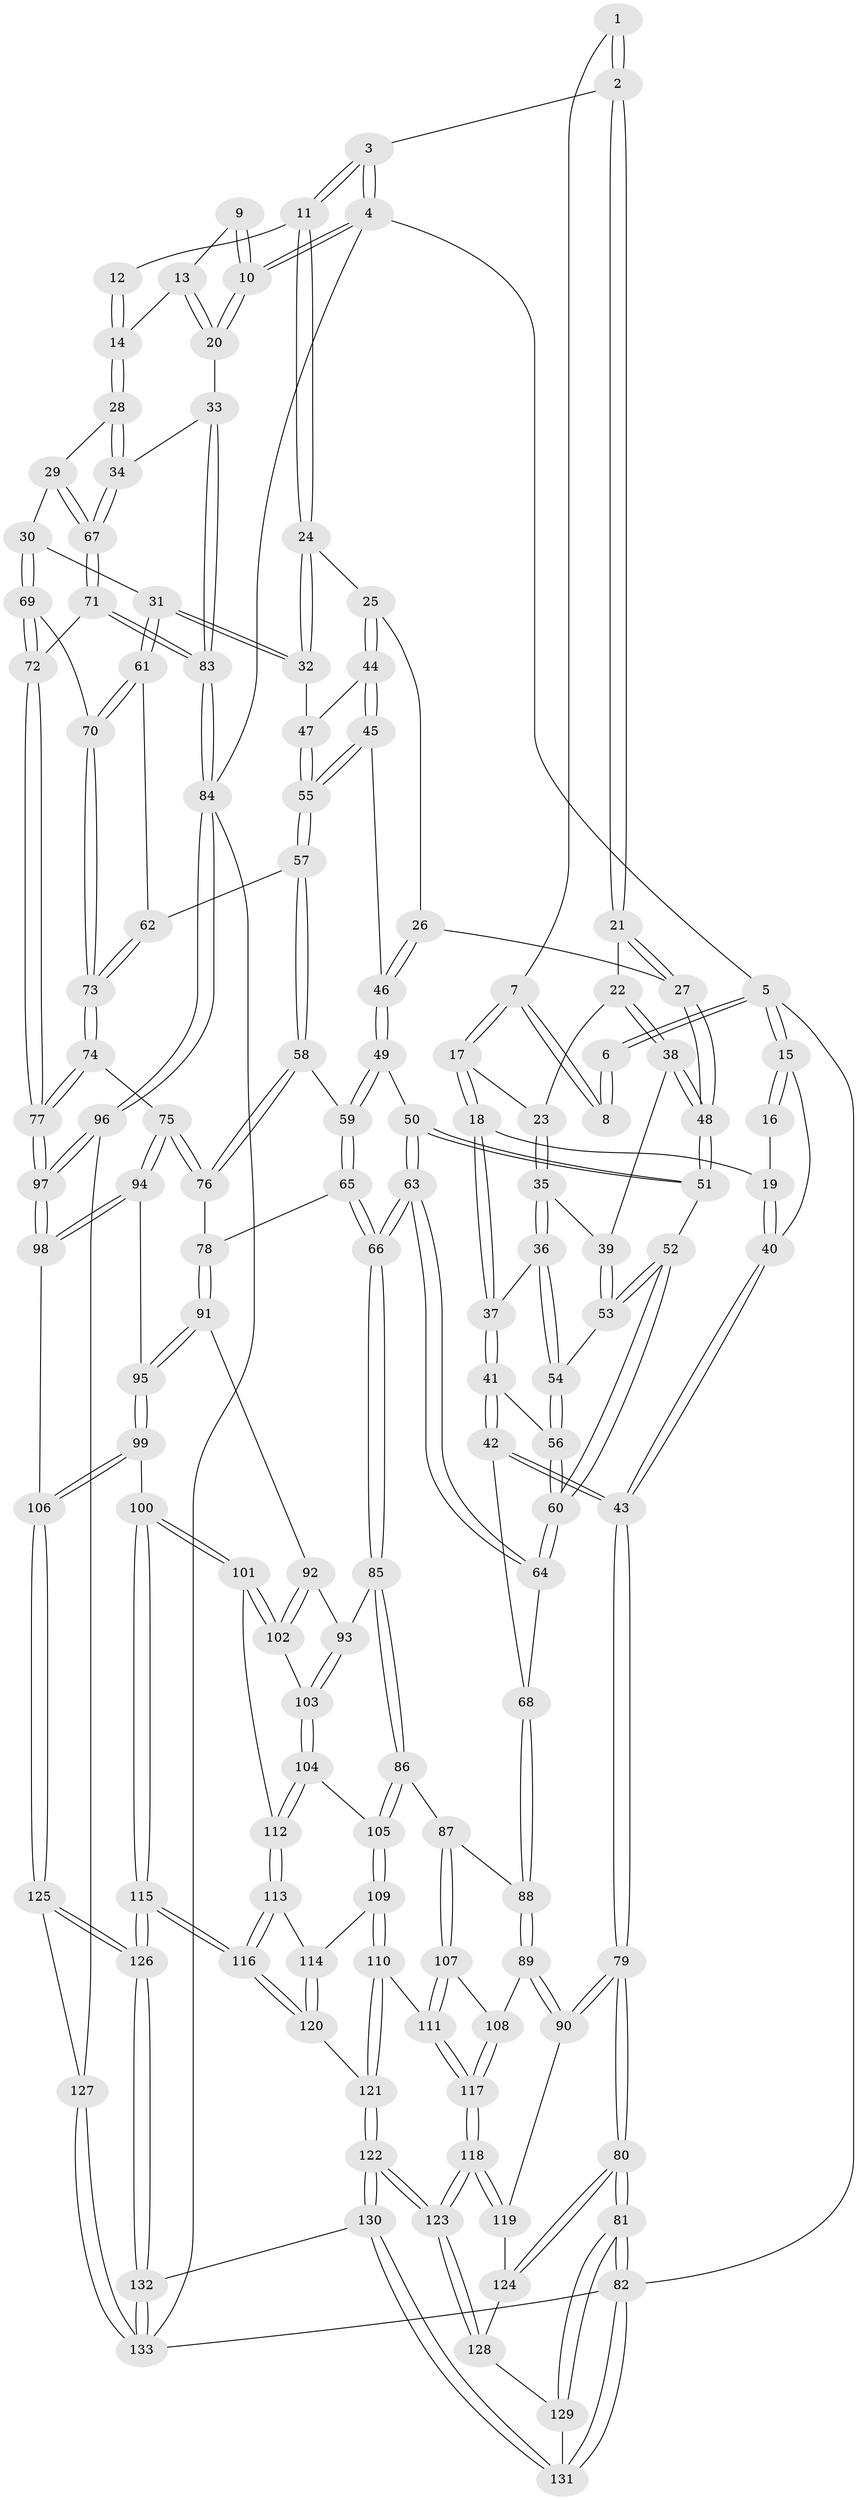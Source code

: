 // Generated by graph-tools (version 1.1) at 2025/38/03/09/25 02:38:21]
// undirected, 133 vertices, 329 edges
graph export_dot {
graph [start="1"]
  node [color=gray90,style=filled];
  1 [pos="+0.3032581244900815+0"];
  2 [pos="+0.4329818935811014+0"];
  3 [pos="+0.6132530645497003+0"];
  4 [pos="+1+0"];
  5 [pos="+0+0"];
  6 [pos="+0.05234802699986791+0"];
  7 [pos="+0.1306762900648979+0.06299068421901241"];
  8 [pos="+0.11765787472066279+0.0578861861850371"];
  9 [pos="+0.9135639994015707+0.04365432576845335"];
  10 [pos="+1+0"];
  11 [pos="+0.6373392361007254+0"];
  12 [pos="+0.8117957235373183+0.022474330886461384"];
  13 [pos="+0.90069393426743+0.08285950753127427"];
  14 [pos="+0.8649908228580236+0.11329842129540688"];
  15 [pos="+0+0"];
  16 [pos="+0.1146685152510345+0.057731737389950646"];
  17 [pos="+0.14194676446077276+0.0790526538301995"];
  18 [pos="+0.1095149663077043+0.14286900274016773"];
  19 [pos="+0.019298768868984153+0.12089598611511396"];
  20 [pos="+1+0.20331034242679397"];
  21 [pos="+0.38306031351551845+0"];
  22 [pos="+0.2435377821453772+0.09699280629705297"];
  23 [pos="+0.23114034169618747+0.10425505658914368"];
  24 [pos="+0.6636420450518367+0.0461681044841684"];
  25 [pos="+0.5393351611468712+0.16901224831173509"];
  26 [pos="+0.49655991199978305+0.13865859835316038"];
  27 [pos="+0.3849209172316335+0.011408803911263683"];
  28 [pos="+0.849358433983086+0.23824449799108385"];
  29 [pos="+0.8429605306044327+0.2398946556497261"];
  30 [pos="+0.784757164311649+0.24241729708269952"];
  31 [pos="+0.7433573254305218+0.22340713395837727"];
  32 [pos="+0.7075553791838743+0.18297942869441042"];
  33 [pos="+1+0.2544253737512863"];
  34 [pos="+1+0.26721275783367954"];
  35 [pos="+0.19805042010451193+0.18804031015174674"];
  36 [pos="+0.19166166883770439+0.19392504858848025"];
  37 [pos="+0.14027426016034183+0.21815856998445626"];
  38 [pos="+0.27785580191023995+0.19359005871857105"];
  39 [pos="+0.24259486588879942+0.2032814010126718"];
  40 [pos="+0+0.15044567549262164"];
  41 [pos="+0.10237960766959166+0.27673001666835223"];
  42 [pos="+0+0.36280096475370255"];
  43 [pos="+0+0.3916713308864395"];
  44 [pos="+0.5426630706852613+0.2126642475556464"];
  45 [pos="+0.5050968242196415+0.2437598403525524"];
  46 [pos="+0.49714370437742306+0.24335737397811721"];
  47 [pos="+0.6143968180917175+0.2154369797513443"];
  48 [pos="+0.38272655552322793+0.20550951770916046"];
  49 [pos="+0.4001358864288768+0.25203713991918913"];
  50 [pos="+0.39879177460347787+0.2513239431826456"];
  51 [pos="+0.3880083216886301+0.23862407104122554"];
  52 [pos="+0.3417983396963752+0.25354117713612256"];
  53 [pos="+0.2883605520381551+0.25575700249353106"];
  54 [pos="+0.2487378143920522+0.2750717499632999"];
  55 [pos="+0.5628137764186754+0.31889783789437604"];
  56 [pos="+0.22921525388359587+0.306138619498987"];
  57 [pos="+0.5738300883154761+0.3532706802264997"];
  58 [pos="+0.47946605139881016+0.40856851345652034"];
  59 [pos="+0.4789953659726022+0.4085097243463293"];
  60 [pos="+0.2562883689937805+0.3636770958405895"];
  61 [pos="+0.6155956580252566+0.3497149034411588"];
  62 [pos="+0.5855350559171948+0.3556655814036558"];
  63 [pos="+0.29717674794076354+0.44796009549430404"];
  64 [pos="+0.2647719230203511+0.4371988578719827"];
  65 [pos="+0.3948739248999539+0.45959473796485883"];
  66 [pos="+0.3312477454293912+0.4754161275698086"];
  67 [pos="+0.8603719130301376+0.479906058480321"];
  68 [pos="+0.2130087900837754+0.44750307585610816"];
  69 [pos="+0.7455211596739906+0.42331253785168427"];
  70 [pos="+0.7120599535141048+0.4279338220461717"];
  71 [pos="+0.8501681976927028+0.5019380116434858"];
  72 [pos="+0.839105919212286+0.5136265747249024"];
  73 [pos="+0.6276899827060471+0.5040100773295622"];
  74 [pos="+0.6120823881436418+0.5378201899925317"];
  75 [pos="+0.6102781692001662+0.5393603832587422"];
  76 [pos="+0.516694065009505+0.46248572013158634"];
  77 [pos="+0.8356437434434646+0.5564469252921816"];
  78 [pos="+0.4733695327302244+0.550762484215028"];
  79 [pos="+0+0.569010890620204"];
  80 [pos="+0+0.9270572877550451"];
  81 [pos="+0+1"];
  82 [pos="+0+1"];
  83 [pos="+1+0.4538245519670905"];
  84 [pos="+1+0.7528586640053494"];
  85 [pos="+0.3345087106472427+0.5553360642245807"];
  86 [pos="+0.22678158554439456+0.6421061422611363"];
  87 [pos="+0.19658587106188882+0.636575361772618"];
  88 [pos="+0.15414770213775478+0.6197212243480792"];
  89 [pos="+0.01719488546310484+0.6455655880714831"];
  90 [pos="+0+0.63800300993344"];
  91 [pos="+0.4864033499499733+0.5960829287424224"];
  92 [pos="+0.46239151362660336+0.605442190238152"];
  93 [pos="+0.3717850675577456+0.5964672612149206"];
  94 [pos="+0.599691926175587+0.5716017255054995"];
  95 [pos="+0.5620033985168003+0.6090654729965334"];
  96 [pos="+0.9106562661428438+0.7551322351980099"];
  97 [pos="+0.876175582205758+0.7170326078288691"];
  98 [pos="+0.7739273485304039+0.7018299608864945"];
  99 [pos="+0.5650778676064885+0.7385381275549078"];
  100 [pos="+0.49484063797630207+0.7446177578729662"];
  101 [pos="+0.4718919565525917+0.73716970900907"];
  102 [pos="+0.44495806743494803+0.6935908734082799"];
  103 [pos="+0.36685471954421656+0.6755001624695873"];
  104 [pos="+0.35548815019116564+0.6921154923704279"];
  105 [pos="+0.28350046994239547+0.7240918945217965"];
  106 [pos="+0.5734713457788765+0.7468193509921807"];
  107 [pos="+0.18214750460427878+0.7653257692674618"];
  108 [pos="+0.028150500532447442+0.6577014938487213"];
  109 [pos="+0.2792971214665034+0.755122357431863"];
  110 [pos="+0.2534280403131892+0.7727159996958521"];
  111 [pos="+0.19054533139626045+0.7796065645369891"];
  112 [pos="+0.40484282484902423+0.7630628307657695"];
  113 [pos="+0.39732227071793014+0.77584408778633"];
  114 [pos="+0.2850821581159177+0.760661181637"];
  115 [pos="+0.41007760877576677+0.9365201963258747"];
  116 [pos="+0.3888469626405773+0.911786208290097"];
  117 [pos="+0.1436620938039382+0.8392414820605166"];
  118 [pos="+0.13995951776561313+0.8614962029577347"];
  119 [pos="+0.03830188091045422+0.8007419589324692"];
  120 [pos="+0.36278898317034974+0.897229977675812"];
  121 [pos="+0.2388061930630624+0.8866674757511129"];
  122 [pos="+0.1762692833261657+0.9144257266582407"];
  123 [pos="+0.14158921965873708+0.8891371949735802"];
  124 [pos="+0.034346080854503344+0.8532659178290474"];
  125 [pos="+0.5915159145782134+0.848917220040144"];
  126 [pos="+0.48853992217629866+1"];
  127 [pos="+0.8547677762208679+0.8391782446643942"];
  128 [pos="+0.08842433909511797+0.9053819436687606"];
  129 [pos="+0.08232639911501685+0.9108030702084579"];
  130 [pos="+0.24181525859835332+1"];
  131 [pos="+0.1316001681851478+1"];
  132 [pos="+0.4955754558932767+1"];
  133 [pos="+0.7343780694279446+1"];
  1 -- 2;
  1 -- 2;
  1 -- 7;
  2 -- 3;
  2 -- 21;
  2 -- 21;
  3 -- 4;
  3 -- 4;
  3 -- 11;
  3 -- 11;
  4 -- 5;
  4 -- 10;
  4 -- 10;
  4 -- 84;
  5 -- 6;
  5 -- 6;
  5 -- 15;
  5 -- 15;
  5 -- 82;
  6 -- 8;
  6 -- 8;
  7 -- 8;
  7 -- 8;
  7 -- 17;
  7 -- 17;
  9 -- 10;
  9 -- 10;
  9 -- 13;
  10 -- 20;
  10 -- 20;
  11 -- 12;
  11 -- 24;
  11 -- 24;
  12 -- 14;
  12 -- 14;
  13 -- 14;
  13 -- 20;
  13 -- 20;
  14 -- 28;
  14 -- 28;
  15 -- 16;
  15 -- 16;
  15 -- 40;
  16 -- 19;
  17 -- 18;
  17 -- 18;
  17 -- 23;
  18 -- 19;
  18 -- 37;
  18 -- 37;
  19 -- 40;
  19 -- 40;
  20 -- 33;
  21 -- 22;
  21 -- 27;
  21 -- 27;
  22 -- 23;
  22 -- 38;
  22 -- 38;
  23 -- 35;
  23 -- 35;
  24 -- 25;
  24 -- 32;
  24 -- 32;
  25 -- 26;
  25 -- 44;
  25 -- 44;
  26 -- 27;
  26 -- 46;
  26 -- 46;
  27 -- 48;
  27 -- 48;
  28 -- 29;
  28 -- 34;
  28 -- 34;
  29 -- 30;
  29 -- 67;
  29 -- 67;
  30 -- 31;
  30 -- 69;
  30 -- 69;
  31 -- 32;
  31 -- 32;
  31 -- 61;
  31 -- 61;
  32 -- 47;
  33 -- 34;
  33 -- 83;
  33 -- 83;
  34 -- 67;
  34 -- 67;
  35 -- 36;
  35 -- 36;
  35 -- 39;
  36 -- 37;
  36 -- 54;
  36 -- 54;
  37 -- 41;
  37 -- 41;
  38 -- 39;
  38 -- 48;
  38 -- 48;
  39 -- 53;
  39 -- 53;
  40 -- 43;
  40 -- 43;
  41 -- 42;
  41 -- 42;
  41 -- 56;
  42 -- 43;
  42 -- 43;
  42 -- 68;
  43 -- 79;
  43 -- 79;
  44 -- 45;
  44 -- 45;
  44 -- 47;
  45 -- 46;
  45 -- 55;
  45 -- 55;
  46 -- 49;
  46 -- 49;
  47 -- 55;
  47 -- 55;
  48 -- 51;
  48 -- 51;
  49 -- 50;
  49 -- 59;
  49 -- 59;
  50 -- 51;
  50 -- 51;
  50 -- 63;
  50 -- 63;
  51 -- 52;
  52 -- 53;
  52 -- 53;
  52 -- 60;
  52 -- 60;
  53 -- 54;
  54 -- 56;
  54 -- 56;
  55 -- 57;
  55 -- 57;
  56 -- 60;
  56 -- 60;
  57 -- 58;
  57 -- 58;
  57 -- 62;
  58 -- 59;
  58 -- 76;
  58 -- 76;
  59 -- 65;
  59 -- 65;
  60 -- 64;
  60 -- 64;
  61 -- 62;
  61 -- 70;
  61 -- 70;
  62 -- 73;
  62 -- 73;
  63 -- 64;
  63 -- 64;
  63 -- 66;
  63 -- 66;
  64 -- 68;
  65 -- 66;
  65 -- 66;
  65 -- 78;
  66 -- 85;
  66 -- 85;
  67 -- 71;
  67 -- 71;
  68 -- 88;
  68 -- 88;
  69 -- 70;
  69 -- 72;
  69 -- 72;
  70 -- 73;
  70 -- 73;
  71 -- 72;
  71 -- 83;
  71 -- 83;
  72 -- 77;
  72 -- 77;
  73 -- 74;
  73 -- 74;
  74 -- 75;
  74 -- 77;
  74 -- 77;
  75 -- 76;
  75 -- 76;
  75 -- 94;
  75 -- 94;
  76 -- 78;
  77 -- 97;
  77 -- 97;
  78 -- 91;
  78 -- 91;
  79 -- 80;
  79 -- 80;
  79 -- 90;
  79 -- 90;
  80 -- 81;
  80 -- 81;
  80 -- 124;
  80 -- 124;
  81 -- 82;
  81 -- 82;
  81 -- 129;
  81 -- 129;
  82 -- 133;
  82 -- 131;
  82 -- 131;
  83 -- 84;
  83 -- 84;
  84 -- 96;
  84 -- 96;
  84 -- 133;
  85 -- 86;
  85 -- 86;
  85 -- 93;
  86 -- 87;
  86 -- 105;
  86 -- 105;
  87 -- 88;
  87 -- 107;
  87 -- 107;
  88 -- 89;
  88 -- 89;
  89 -- 90;
  89 -- 90;
  89 -- 108;
  90 -- 119;
  91 -- 92;
  91 -- 95;
  91 -- 95;
  92 -- 93;
  92 -- 102;
  92 -- 102;
  93 -- 103;
  93 -- 103;
  94 -- 95;
  94 -- 98;
  94 -- 98;
  95 -- 99;
  95 -- 99;
  96 -- 97;
  96 -- 97;
  96 -- 127;
  97 -- 98;
  97 -- 98;
  98 -- 106;
  99 -- 100;
  99 -- 106;
  99 -- 106;
  100 -- 101;
  100 -- 101;
  100 -- 115;
  100 -- 115;
  101 -- 102;
  101 -- 102;
  101 -- 112;
  102 -- 103;
  103 -- 104;
  103 -- 104;
  104 -- 105;
  104 -- 112;
  104 -- 112;
  105 -- 109;
  105 -- 109;
  106 -- 125;
  106 -- 125;
  107 -- 108;
  107 -- 111;
  107 -- 111;
  108 -- 117;
  108 -- 117;
  109 -- 110;
  109 -- 110;
  109 -- 114;
  110 -- 111;
  110 -- 121;
  110 -- 121;
  111 -- 117;
  111 -- 117;
  112 -- 113;
  112 -- 113;
  113 -- 114;
  113 -- 116;
  113 -- 116;
  114 -- 120;
  114 -- 120;
  115 -- 116;
  115 -- 116;
  115 -- 126;
  115 -- 126;
  116 -- 120;
  116 -- 120;
  117 -- 118;
  117 -- 118;
  118 -- 119;
  118 -- 119;
  118 -- 123;
  118 -- 123;
  119 -- 124;
  120 -- 121;
  121 -- 122;
  121 -- 122;
  122 -- 123;
  122 -- 123;
  122 -- 130;
  122 -- 130;
  123 -- 128;
  123 -- 128;
  124 -- 128;
  125 -- 126;
  125 -- 126;
  125 -- 127;
  126 -- 132;
  126 -- 132;
  127 -- 133;
  127 -- 133;
  128 -- 129;
  129 -- 131;
  130 -- 131;
  130 -- 131;
  130 -- 132;
  132 -- 133;
  132 -- 133;
}
